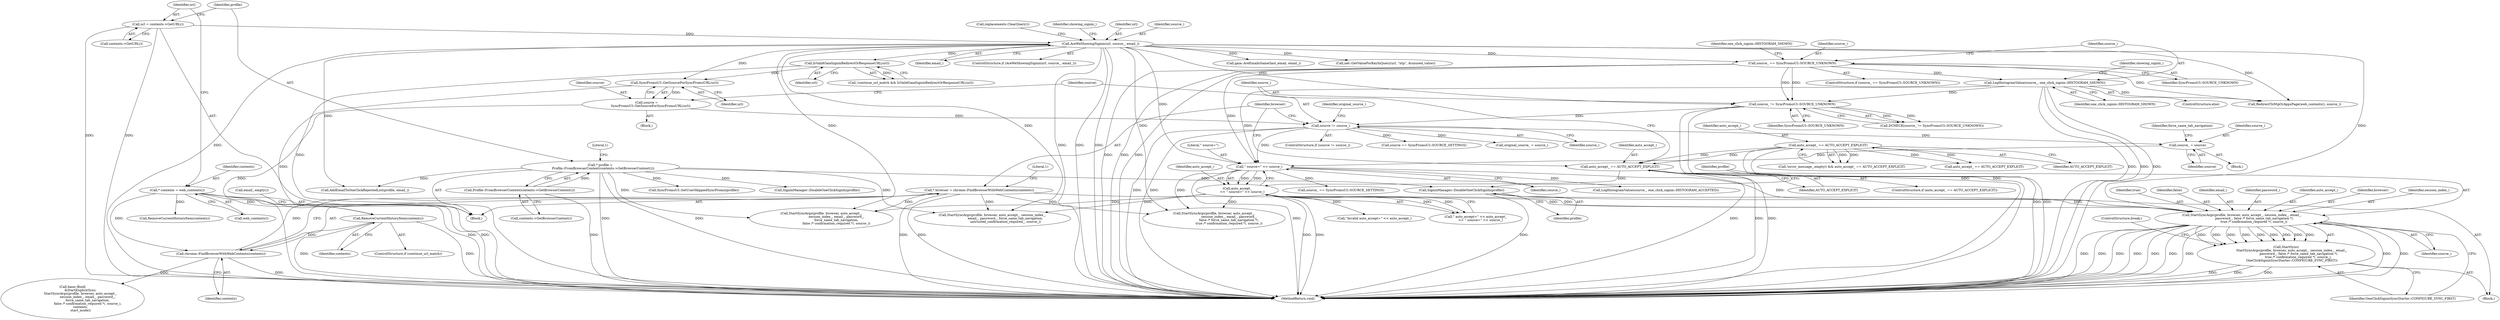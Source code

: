 digraph "0_Chrome_afbc71b7a78ac99810a6b22b2b0a2e85dde18794@pointer" {
"1000355" [label="(Call,StartSyncArgs(profile, browser, auto_accept_, session_index_, email_,\n                         password_, false /* force_same_tab_navigation */,\n                        true /* confirmation_required */, source_))"];
"1000352" [label="(Call,SigninManager::DisableOneClickSignIn(profile))"];
"1000119" [label="(Call,* profile =\n      Profile::FromBrowserContext(contents->GetBrowserContext()))"];
"1000121" [label="(Call,Profile::FromBrowserContext(contents->GetBrowserContext()))"];
"1000302" [label="(Call,* browser = chrome::FindBrowserWithWebContents(contents))"];
"1000304" [label="(Call,chrome::FindBrowserWithWebContents(contents))"];
"1000111" [label="(Call,* contents = web_contents())"];
"1000195" [label="(Call,RemoveCurrentHistoryItem(contents))"];
"1000313" [label="(Call,auto_accept_\n          << \" source=\" << source_)"];
"1000251" [label="(Call,auto_accept_ == AUTO_ACCEPT_EXPLICIT)"];
"1000133" [label="(Call,auto_accept_ == AUTO_ACCEPT_EXPLICIT)"];
"1000315" [label="(Call,\" source=\" << source_)"];
"1000288" [label="(Call,source_ = source)"];
"1000281" [label="(Call,source != source_)"];
"1000276" [label="(Call,source =\n        SyncPromoUI::GetSourceForSyncPromoURL(url))"];
"1000278" [label="(Call,SyncPromoUI::GetSourceForSyncPromoURL(url))"];
"1000247" [label="(Call,IsValidGaiaSigninRedirectOrResponseURL(url))"];
"1000159" [label="(Call,AreWeShowingSignin(url, source_, email_))"];
"1000115" [label="(Call,url = contents->GetURL())"];
"1000256" [label="(Call,source_ != SyncPromoUI::SOURCE_UNKNOWN)"];
"1000175" [label="(Call,LogHistogramValue(source_, one_click_signin::HISTOGRAM_SHOWN))"];
"1000169" [label="(Call,source_ == SyncPromoUI::SOURCE_UNKNOWN)"];
"1000354" [label="(Call,StartSync(\n           StartSyncArgs(profile, browser, auto_accept_, session_index_, email_,\n                         password_, false /* force_same_tab_navigation */,\n                        true /* confirmation_required */, source_),\n           OneClickSigninSyncStarter::CONFIGURE_SYNC_FIRST))"];
"1000288" [label="(Call,source_ = source)"];
"1000171" [label="(Identifier,SyncPromoUI::SOURCE_UNKNOWN)"];
"1000177" [label="(Identifier,one_click_signin::HISTOGRAM_SHOWN)"];
"1000362" [label="(Identifier,false)"];
"1000161" [label="(Identifier,source_)"];
"1000469" [label="(Call,AddEmailToOneClickRejectedList(profile, email_))"];
"1000134" [label="(Identifier,auto_accept_)"];
"1000257" [label="(Identifier,source_)"];
"1000290" [label="(Identifier,source)"];
"1000253" [label="(Identifier,AUTO_ACCEPT_EXPLICIT)"];
"1000219" [label="(Call,SyncPromoUI::SetUserSkippedSyncPromo(profile))"];
"1000168" [label="(ControlStructure,if (source_ == SyncPromoUI::SOURCE_UNKNOWN))"];
"1000247" [label="(Call,IsValidGaiaSigninRedirectOrResponseURL(url))"];
"1000117" [label="(Call,contents->GetURL())"];
"1000360" [label="(Identifier,email_)"];
"1000282" [label="(Identifier,source)"];
"1000361" [label="(Identifier,password_)"];
"1000285" [label="(Call,original_source_ = source_)"];
"1000292" [label="(Identifier,force_same_tab_navigation)"];
"1000173" [label="(Identifier,one_click_signin::HISTOGRAM_SHOWN)"];
"1000352" [label="(Call,SigninManager::DisableOneClickSignIn(profile))"];
"1000284" [label="(Block,)"];
"1000302" [label="(Call,* browser = chrome::FindBrowserWithWebContents(contents))"];
"1000195" [label="(Call,RemoveCurrentHistoryItem(contents))"];
"1000130" [label="(Call,!error_message_.empty() && auto_accept_ == AUTO_ACCEPT_EXPLICIT)"];
"1000365" [label="(Identifier,OneClickSigninSyncStarter::CONFIGURE_SYNC_FIRST)"];
"1000109" [label="(Block,)"];
"1000279" [label="(Identifier,url)"];
"1000405" [label="(Call,gaia::AreEmailsSame(last_email, email_))"];
"1000213" [label="(Call,net::GetValueForKeyInQuery(url, \"ntp\", &unused_value))"];
"1000113" [label="(Call,web_contents())"];
"1000283" [label="(Identifier,source_)"];
"1000116" [label="(Identifier,url)"];
"1000119" [label="(Call,* profile =\n      Profile::FromBrowserContext(contents->GetBrowserContext()))"];
"1000133" [label="(Call,auto_accept_ == AUTO_ACCEPT_EXPLICIT)"];
"1000170" [label="(Identifier,source_)"];
"1000255" [label="(Call,DCHECK(source_ != SyncPromoUI::SOURCE_UNKNOWN))"];
"1000244" [label="(Call,!continue_url_match && IsValidGaiaSigninRedirectOrResponseURL(url))"];
"1000356" [label="(Identifier,profile)"];
"1000308" [label="(Literal,1)"];
"1000276" [label="(Call,source =\n        SyncPromoUI::GetSourceForSyncPromoURL(url))"];
"1000320" [label="(Block,)"];
"1000122" [label="(Call,contents->GetBrowserContext())"];
"1000182" [label="(Call,replacements.ClearQuery())"];
"1000112" [label="(Identifier,contents)"];
"1000335" [label="(Call,StartSyncArgs(profile, browser, auto_accept_,\n                              session_index_, email_, password_,\n                              false /* force_same_tab_navigation */,\n                              true /* confirmation_required */, source_))"];
"1000358" [label="(Identifier,auto_accept_)"];
"1000304" [label="(Call,chrome::FindBrowserWithWebContents(contents))"];
"1000380" [label="(Call,LogHistogramValue(source_, one_click_signin::HISTOGRAM_ACCEPTED))"];
"1000281" [label="(Call,source != source_)"];
"1000278" [label="(Call,SyncPromoUI::GetSourceForSyncPromoURL(url))"];
"1000332" [label="(Call,SigninManager::DisableOneClickSignIn(profile))"];
"1000483" [label="(MethodReturn,void)"];
"1000286" [label="(Identifier,original_source_)"];
"1000159" [label="(Call,AreWeShowingSignin(url, source_, email_))"];
"1000354" [label="(Call,StartSync(\n           StartSyncArgs(profile, browser, auto_accept_, session_index_, email_,\n                         password_, false /* force_same_tab_navigation */,\n                        true /* confirmation_required */, source_),\n           OneClickSigninSyncStarter::CONFIGURE_SYNC_FIRST))"];
"1000198" [label="(Call,email_.empty())"];
"1000311" [label="(Call,\" auto_accept=\" << auto_accept_\n          << \" source=\" << source_)"];
"1000120" [label="(Identifier,profile)"];
"1000169" [label="(Call,source_ == SyncPromoUI::SOURCE_UNKNOWN)"];
"1000258" [label="(Identifier,SyncPromoUI::SOURCE_UNKNOWN)"];
"1000166" [label="(Identifier,showing_signin_)"];
"1000305" [label="(Identifier,contents)"];
"1000111" [label="(Call,* contents = web_contents())"];
"1000207" [label="(Call,auto_accept_ == AUTO_ACCEPT_EXPLICIT)"];
"1000160" [label="(Identifier,url)"];
"1000250" [label="(ControlStructure,if (auto_accept_ == AUTO_ACCEPT_EXPLICIT))"];
"1000125" [label="(Literal,1)"];
"1000364" [label="(Identifier,source_)"];
"1000357" [label="(Identifier,browser)"];
"1000115" [label="(Call,url = contents->GetURL())"];
"1000277" [label="(Identifier,source)"];
"1000431" [label="(Call,StartSyncArgs(profile, browser, auto_accept_, session_index_,\n                          email_, password_, force_same_tab_navigation,\n                          untrusted_confirmation_required_, source_))"];
"1000252" [label="(Identifier,auto_accept_)"];
"1000303" [label="(Identifier,browser)"];
"1000162" [label="(Identifier,email_)"];
"1000317" [label="(Identifier,source_)"];
"1000359" [label="(Identifier,session_index_)"];
"1000135" [label="(Identifier,AUTO_ACCEPT_EXPLICIT)"];
"1000176" [label="(Identifier,source_)"];
"1000143" [label="(Call,RemoveCurrentHistoryItem(contents))"];
"1000179" [label="(Identifier,showing_signin_)"];
"1000256" [label="(Call,source_ != SyncPromoUI::SOURCE_UNKNOWN)"];
"1000280" [label="(ControlStructure,if (source != source_))"];
"1000158" [label="(ControlStructure,if (AreWeShowingSignin(url, source_, email_)))"];
"1000254" [label="(Block,)"];
"1000174" [label="(ControlStructure,else)"];
"1000221" [label="(Call,RedirectToNtpOrAppsPage(web_contents(), source_))"];
"1000121" [label="(Call,Profile::FromBrowserContext(contents->GetBrowserContext()))"];
"1000313" [label="(Call,auto_accept_\n          << \" source=\" << source_)"];
"1000196" [label="(Identifier,contents)"];
"1000355" [label="(Call,StartSyncArgs(profile, browser, auto_accept_, session_index_, email_,\n                         password_, false /* force_same_tab_navigation */,\n                        true /* confirmation_required */, source_))"];
"1000353" [label="(Identifier,profile)"];
"1000289" [label="(Identifier,source_)"];
"1000175" [label="(Call,LogHistogramValue(source_, one_click_signin::HISTOGRAM_SHOWN))"];
"1000315" [label="(Call,\" source=\" << source_)"];
"1000478" [label="(Call,\"Invalid auto_accept=\" << auto_accept_)"];
"1000390" [label="(Call,source_ == SyncPromoUI::SOURCE_SETTINGS)"];
"1000416" [label="(Call,StartSyncArgs(profile, browser, auto_accept_,\n                              session_index_, email_, password_,\n                              force_same_tab_navigation,\n                              false /* confirmation_required */, source_))"];
"1000316" [label="(Literal,\" source=\")"];
"1000193" [label="(ControlStructure,if (continue_url_match))"];
"1000248" [label="(Identifier,url)"];
"1000363" [label="(Identifier,true)"];
"1000293" [label="(Call,source == SyncPromoUI::SOURCE_SETTINGS)"];
"1000251" [label="(Call,auto_accept_ == AUTO_ACCEPT_EXPLICIT)"];
"1000314" [label="(Identifier,auto_accept_)"];
"1000413" [label="(Call,base::Bind(\n                &StartExplicitSync,\n                StartSyncArgs(profile, browser, auto_accept_,\n                              session_index_, email_, password_,\n                              force_same_tab_navigation,\n                              false /* confirmation_required */, source_),\n                contents,\n                start_mode))"];
"1000366" [label="(ControlStructure,break;)"];
"1000355" -> "1000354"  [label="AST: "];
"1000355" -> "1000364"  [label="CFG: "];
"1000356" -> "1000355"  [label="AST: "];
"1000357" -> "1000355"  [label="AST: "];
"1000358" -> "1000355"  [label="AST: "];
"1000359" -> "1000355"  [label="AST: "];
"1000360" -> "1000355"  [label="AST: "];
"1000361" -> "1000355"  [label="AST: "];
"1000362" -> "1000355"  [label="AST: "];
"1000363" -> "1000355"  [label="AST: "];
"1000364" -> "1000355"  [label="AST: "];
"1000365" -> "1000355"  [label="CFG: "];
"1000355" -> "1000483"  [label="DDG: "];
"1000355" -> "1000483"  [label="DDG: "];
"1000355" -> "1000483"  [label="DDG: "];
"1000355" -> "1000483"  [label="DDG: "];
"1000355" -> "1000483"  [label="DDG: "];
"1000355" -> "1000483"  [label="DDG: "];
"1000355" -> "1000483"  [label="DDG: "];
"1000355" -> "1000483"  [label="DDG: "];
"1000355" -> "1000483"  [label="DDG: "];
"1000355" -> "1000354"  [label="DDG: "];
"1000355" -> "1000354"  [label="DDG: "];
"1000355" -> "1000354"  [label="DDG: "];
"1000355" -> "1000354"  [label="DDG: "];
"1000355" -> "1000354"  [label="DDG: "];
"1000355" -> "1000354"  [label="DDG: "];
"1000355" -> "1000354"  [label="DDG: "];
"1000355" -> "1000354"  [label="DDG: "];
"1000355" -> "1000354"  [label="DDG: "];
"1000352" -> "1000355"  [label="DDG: "];
"1000302" -> "1000355"  [label="DDG: "];
"1000313" -> "1000355"  [label="DDG: "];
"1000159" -> "1000355"  [label="DDG: "];
"1000315" -> "1000355"  [label="DDG: "];
"1000352" -> "1000320"  [label="AST: "];
"1000352" -> "1000353"  [label="CFG: "];
"1000353" -> "1000352"  [label="AST: "];
"1000356" -> "1000352"  [label="CFG: "];
"1000352" -> "1000483"  [label="DDG: "];
"1000119" -> "1000352"  [label="DDG: "];
"1000119" -> "1000109"  [label="AST: "];
"1000119" -> "1000121"  [label="CFG: "];
"1000120" -> "1000119"  [label="AST: "];
"1000121" -> "1000119"  [label="AST: "];
"1000125" -> "1000119"  [label="CFG: "];
"1000119" -> "1000483"  [label="DDG: "];
"1000119" -> "1000483"  [label="DDG: "];
"1000121" -> "1000119"  [label="DDG: "];
"1000119" -> "1000219"  [label="DDG: "];
"1000119" -> "1000332"  [label="DDG: "];
"1000119" -> "1000416"  [label="DDG: "];
"1000119" -> "1000431"  [label="DDG: "];
"1000119" -> "1000469"  [label="DDG: "];
"1000121" -> "1000122"  [label="CFG: "];
"1000122" -> "1000121"  [label="AST: "];
"1000121" -> "1000483"  [label="DDG: "];
"1000302" -> "1000109"  [label="AST: "];
"1000302" -> "1000304"  [label="CFG: "];
"1000303" -> "1000302"  [label="AST: "];
"1000304" -> "1000302"  [label="AST: "];
"1000308" -> "1000302"  [label="CFG: "];
"1000302" -> "1000483"  [label="DDG: "];
"1000302" -> "1000483"  [label="DDG: "];
"1000304" -> "1000302"  [label="DDG: "];
"1000302" -> "1000335"  [label="DDG: "];
"1000302" -> "1000416"  [label="DDG: "];
"1000302" -> "1000431"  [label="DDG: "];
"1000304" -> "1000305"  [label="CFG: "];
"1000305" -> "1000304"  [label="AST: "];
"1000304" -> "1000483"  [label="DDG: "];
"1000111" -> "1000304"  [label="DDG: "];
"1000195" -> "1000304"  [label="DDG: "];
"1000304" -> "1000413"  [label="DDG: "];
"1000111" -> "1000109"  [label="AST: "];
"1000111" -> "1000113"  [label="CFG: "];
"1000112" -> "1000111"  [label="AST: "];
"1000113" -> "1000111"  [label="AST: "];
"1000116" -> "1000111"  [label="CFG: "];
"1000111" -> "1000483"  [label="DDG: "];
"1000111" -> "1000483"  [label="DDG: "];
"1000111" -> "1000143"  [label="DDG: "];
"1000111" -> "1000195"  [label="DDG: "];
"1000195" -> "1000193"  [label="AST: "];
"1000195" -> "1000196"  [label="CFG: "];
"1000196" -> "1000195"  [label="AST: "];
"1000198" -> "1000195"  [label="CFG: "];
"1000195" -> "1000483"  [label="DDG: "];
"1000195" -> "1000483"  [label="DDG: "];
"1000313" -> "1000311"  [label="AST: "];
"1000313" -> "1000315"  [label="CFG: "];
"1000314" -> "1000313"  [label="AST: "];
"1000315" -> "1000313"  [label="AST: "];
"1000311" -> "1000313"  [label="CFG: "];
"1000313" -> "1000483"  [label="DDG: "];
"1000313" -> "1000483"  [label="DDG: "];
"1000313" -> "1000311"  [label="DDG: "];
"1000313" -> "1000311"  [label="DDG: "];
"1000251" -> "1000313"  [label="DDG: "];
"1000315" -> "1000313"  [label="DDG: "];
"1000315" -> "1000313"  [label="DDG: "];
"1000313" -> "1000335"  [label="DDG: "];
"1000313" -> "1000416"  [label="DDG: "];
"1000313" -> "1000431"  [label="DDG: "];
"1000313" -> "1000478"  [label="DDG: "];
"1000251" -> "1000250"  [label="AST: "];
"1000251" -> "1000253"  [label="CFG: "];
"1000252" -> "1000251"  [label="AST: "];
"1000253" -> "1000251"  [label="AST: "];
"1000257" -> "1000251"  [label="CFG: "];
"1000303" -> "1000251"  [label="CFG: "];
"1000251" -> "1000483"  [label="DDG: "];
"1000251" -> "1000483"  [label="DDG: "];
"1000251" -> "1000483"  [label="DDG: "];
"1000133" -> "1000251"  [label="DDG: "];
"1000133" -> "1000251"  [label="DDG: "];
"1000133" -> "1000130"  [label="AST: "];
"1000133" -> "1000135"  [label="CFG: "];
"1000134" -> "1000133"  [label="AST: "];
"1000135" -> "1000133"  [label="AST: "];
"1000130" -> "1000133"  [label="CFG: "];
"1000133" -> "1000483"  [label="DDG: "];
"1000133" -> "1000483"  [label="DDG: "];
"1000133" -> "1000130"  [label="DDG: "];
"1000133" -> "1000130"  [label="DDG: "];
"1000133" -> "1000207"  [label="DDG: "];
"1000133" -> "1000207"  [label="DDG: "];
"1000315" -> "1000317"  [label="CFG: "];
"1000316" -> "1000315"  [label="AST: "];
"1000317" -> "1000315"  [label="AST: "];
"1000315" -> "1000483"  [label="DDG: "];
"1000288" -> "1000315"  [label="DDG: "];
"1000175" -> "1000315"  [label="DDG: "];
"1000169" -> "1000315"  [label="DDG: "];
"1000281" -> "1000315"  [label="DDG: "];
"1000159" -> "1000315"  [label="DDG: "];
"1000315" -> "1000335"  [label="DDG: "];
"1000315" -> "1000380"  [label="DDG: "];
"1000315" -> "1000390"  [label="DDG: "];
"1000288" -> "1000284"  [label="AST: "];
"1000288" -> "1000290"  [label="CFG: "];
"1000289" -> "1000288"  [label="AST: "];
"1000290" -> "1000288"  [label="AST: "];
"1000292" -> "1000288"  [label="CFG: "];
"1000281" -> "1000288"  [label="DDG: "];
"1000281" -> "1000280"  [label="AST: "];
"1000281" -> "1000283"  [label="CFG: "];
"1000282" -> "1000281"  [label="AST: "];
"1000283" -> "1000281"  [label="AST: "];
"1000286" -> "1000281"  [label="CFG: "];
"1000303" -> "1000281"  [label="CFG: "];
"1000281" -> "1000483"  [label="DDG: "];
"1000281" -> "1000483"  [label="DDG: "];
"1000276" -> "1000281"  [label="DDG: "];
"1000256" -> "1000281"  [label="DDG: "];
"1000281" -> "1000285"  [label="DDG: "];
"1000281" -> "1000293"  [label="DDG: "];
"1000276" -> "1000254"  [label="AST: "];
"1000276" -> "1000278"  [label="CFG: "];
"1000277" -> "1000276"  [label="AST: "];
"1000278" -> "1000276"  [label="AST: "];
"1000282" -> "1000276"  [label="CFG: "];
"1000276" -> "1000483"  [label="DDG: "];
"1000278" -> "1000276"  [label="DDG: "];
"1000278" -> "1000279"  [label="CFG: "];
"1000279" -> "1000278"  [label="AST: "];
"1000278" -> "1000483"  [label="DDG: "];
"1000247" -> "1000278"  [label="DDG: "];
"1000159" -> "1000278"  [label="DDG: "];
"1000247" -> "1000244"  [label="AST: "];
"1000247" -> "1000248"  [label="CFG: "];
"1000248" -> "1000247"  [label="AST: "];
"1000244" -> "1000247"  [label="CFG: "];
"1000247" -> "1000483"  [label="DDG: "];
"1000247" -> "1000244"  [label="DDG: "];
"1000159" -> "1000247"  [label="DDG: "];
"1000159" -> "1000158"  [label="AST: "];
"1000159" -> "1000162"  [label="CFG: "];
"1000160" -> "1000159"  [label="AST: "];
"1000161" -> "1000159"  [label="AST: "];
"1000162" -> "1000159"  [label="AST: "];
"1000166" -> "1000159"  [label="CFG: "];
"1000182" -> "1000159"  [label="CFG: "];
"1000159" -> "1000483"  [label="DDG: "];
"1000159" -> "1000483"  [label="DDG: "];
"1000159" -> "1000483"  [label="DDG: "];
"1000159" -> "1000483"  [label="DDG: "];
"1000115" -> "1000159"  [label="DDG: "];
"1000159" -> "1000169"  [label="DDG: "];
"1000159" -> "1000213"  [label="DDG: "];
"1000159" -> "1000221"  [label="DDG: "];
"1000159" -> "1000256"  [label="DDG: "];
"1000159" -> "1000335"  [label="DDG: "];
"1000159" -> "1000405"  [label="DDG: "];
"1000159" -> "1000416"  [label="DDG: "];
"1000159" -> "1000431"  [label="DDG: "];
"1000159" -> "1000469"  [label="DDG: "];
"1000115" -> "1000109"  [label="AST: "];
"1000115" -> "1000117"  [label="CFG: "];
"1000116" -> "1000115"  [label="AST: "];
"1000117" -> "1000115"  [label="AST: "];
"1000120" -> "1000115"  [label="CFG: "];
"1000115" -> "1000483"  [label="DDG: "];
"1000115" -> "1000483"  [label="DDG: "];
"1000256" -> "1000255"  [label="AST: "];
"1000256" -> "1000258"  [label="CFG: "];
"1000257" -> "1000256"  [label="AST: "];
"1000258" -> "1000256"  [label="AST: "];
"1000255" -> "1000256"  [label="CFG: "];
"1000256" -> "1000483"  [label="DDG: "];
"1000256" -> "1000483"  [label="DDG: "];
"1000256" -> "1000255"  [label="DDG: "];
"1000256" -> "1000255"  [label="DDG: "];
"1000175" -> "1000256"  [label="DDG: "];
"1000169" -> "1000256"  [label="DDG: "];
"1000169" -> "1000256"  [label="DDG: "];
"1000175" -> "1000174"  [label="AST: "];
"1000175" -> "1000177"  [label="CFG: "];
"1000176" -> "1000175"  [label="AST: "];
"1000177" -> "1000175"  [label="AST: "];
"1000179" -> "1000175"  [label="CFG: "];
"1000175" -> "1000483"  [label="DDG: "];
"1000175" -> "1000483"  [label="DDG: "];
"1000175" -> "1000483"  [label="DDG: "];
"1000169" -> "1000175"  [label="DDG: "];
"1000175" -> "1000221"  [label="DDG: "];
"1000169" -> "1000168"  [label="AST: "];
"1000169" -> "1000171"  [label="CFG: "];
"1000170" -> "1000169"  [label="AST: "];
"1000171" -> "1000169"  [label="AST: "];
"1000173" -> "1000169"  [label="CFG: "];
"1000176" -> "1000169"  [label="CFG: "];
"1000169" -> "1000483"  [label="DDG: "];
"1000169" -> "1000483"  [label="DDG: "];
"1000169" -> "1000483"  [label="DDG: "];
"1000169" -> "1000221"  [label="DDG: "];
"1000354" -> "1000320"  [label="AST: "];
"1000354" -> "1000365"  [label="CFG: "];
"1000365" -> "1000354"  [label="AST: "];
"1000366" -> "1000354"  [label="CFG: "];
"1000354" -> "1000483"  [label="DDG: "];
"1000354" -> "1000483"  [label="DDG: "];
"1000354" -> "1000483"  [label="DDG: "];
}
